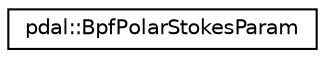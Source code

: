 digraph "Graphical Class Hierarchy"
{
  edge [fontname="Helvetica",fontsize="10",labelfontname="Helvetica",labelfontsize="10"];
  node [fontname="Helvetica",fontsize="10",shape=record];
  rankdir="LR";
  Node1 [label="pdal::BpfPolarStokesParam",height=0.2,width=0.4,color="black", fillcolor="white", style="filled",URL="$structpdal_1_1BpfPolarStokesParam.html"];
}
